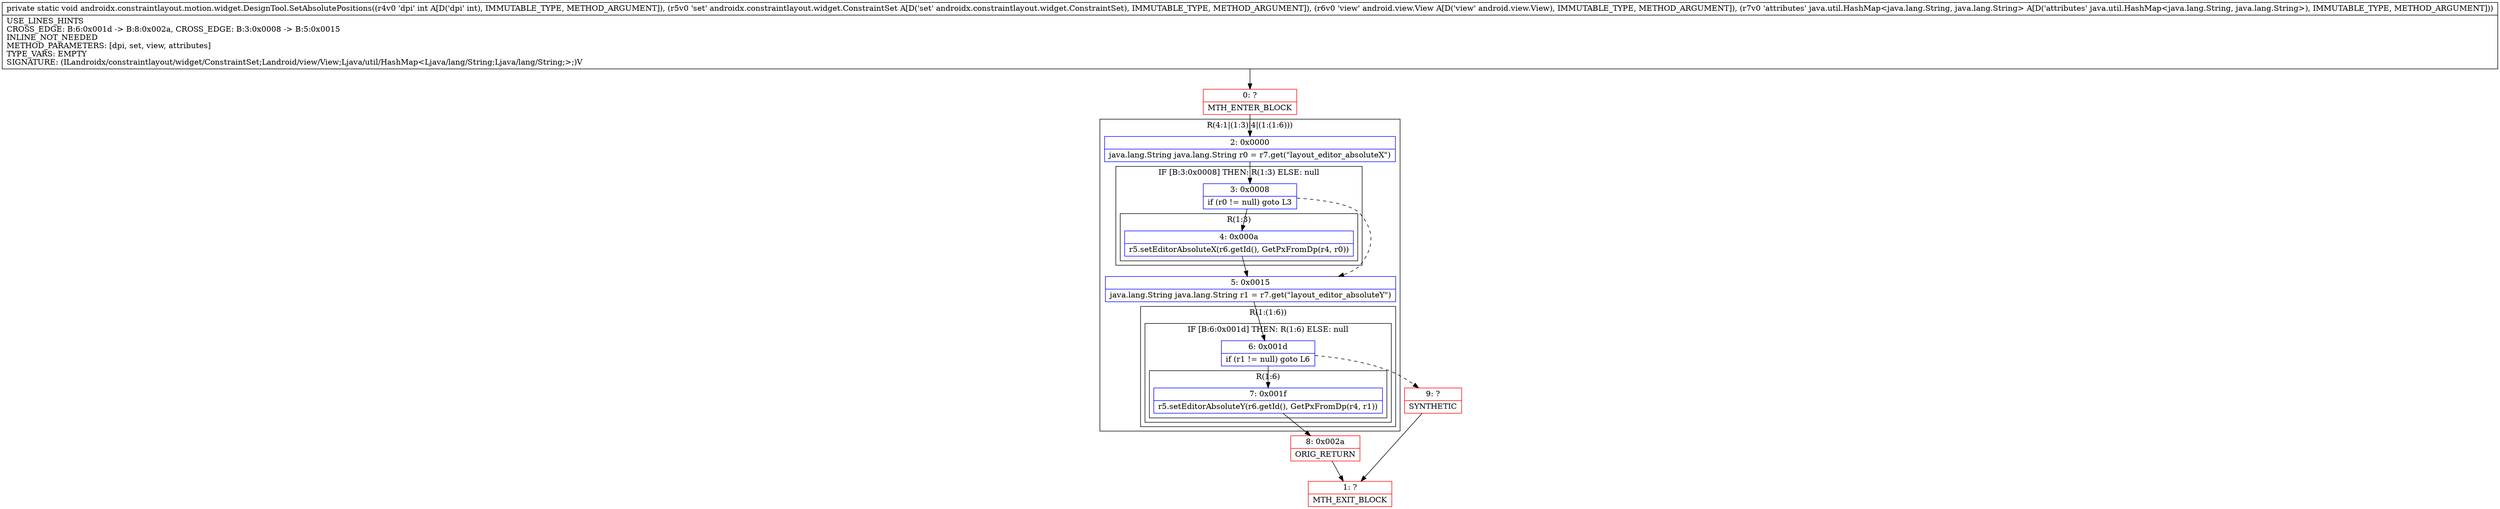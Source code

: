 digraph "CFG forandroidx.constraintlayout.motion.widget.DesignTool.SetAbsolutePositions(ILandroidx\/constraintlayout\/widget\/ConstraintSet;Landroid\/view\/View;Ljava\/util\/HashMap;)V" {
subgraph cluster_Region_76347210 {
label = "R(4:1|(1:3)|4|(1:(1:6)))";
node [shape=record,color=blue];
Node_2 [shape=record,label="{2\:\ 0x0000|java.lang.String java.lang.String r0 = r7.get(\"layout_editor_absoluteX\")\l}"];
subgraph cluster_IfRegion_881758842 {
label = "IF [B:3:0x0008] THEN: R(1:3) ELSE: null";
node [shape=record,color=blue];
Node_3 [shape=record,label="{3\:\ 0x0008|if (r0 != null) goto L3\l}"];
subgraph cluster_Region_1097499906 {
label = "R(1:3)";
node [shape=record,color=blue];
Node_4 [shape=record,label="{4\:\ 0x000a|r5.setEditorAbsoluteX(r6.getId(), GetPxFromDp(r4, r0))\l}"];
}
}
Node_5 [shape=record,label="{5\:\ 0x0015|java.lang.String java.lang.String r1 = r7.get(\"layout_editor_absoluteY\")\l}"];
subgraph cluster_Region_920595982 {
label = "R(1:(1:6))";
node [shape=record,color=blue];
subgraph cluster_IfRegion_1185705640 {
label = "IF [B:6:0x001d] THEN: R(1:6) ELSE: null";
node [shape=record,color=blue];
Node_6 [shape=record,label="{6\:\ 0x001d|if (r1 != null) goto L6\l}"];
subgraph cluster_Region_628746128 {
label = "R(1:6)";
node [shape=record,color=blue];
Node_7 [shape=record,label="{7\:\ 0x001f|r5.setEditorAbsoluteY(r6.getId(), GetPxFromDp(r4, r1))\l}"];
}
}
}
}
Node_0 [shape=record,color=red,label="{0\:\ ?|MTH_ENTER_BLOCK\l}"];
Node_8 [shape=record,color=red,label="{8\:\ 0x002a|ORIG_RETURN\l}"];
Node_1 [shape=record,color=red,label="{1\:\ ?|MTH_EXIT_BLOCK\l}"];
Node_9 [shape=record,color=red,label="{9\:\ ?|SYNTHETIC\l}"];
MethodNode[shape=record,label="{private static void androidx.constraintlayout.motion.widget.DesignTool.SetAbsolutePositions((r4v0 'dpi' int A[D('dpi' int), IMMUTABLE_TYPE, METHOD_ARGUMENT]), (r5v0 'set' androidx.constraintlayout.widget.ConstraintSet A[D('set' androidx.constraintlayout.widget.ConstraintSet), IMMUTABLE_TYPE, METHOD_ARGUMENT]), (r6v0 'view' android.view.View A[D('view' android.view.View), IMMUTABLE_TYPE, METHOD_ARGUMENT]), (r7v0 'attributes' java.util.HashMap\<java.lang.String, java.lang.String\> A[D('attributes' java.util.HashMap\<java.lang.String, java.lang.String\>), IMMUTABLE_TYPE, METHOD_ARGUMENT]))  | USE_LINES_HINTS\lCROSS_EDGE: B:6:0x001d \-\> B:8:0x002a, CROSS_EDGE: B:3:0x0008 \-\> B:5:0x0015\lINLINE_NOT_NEEDED\lMETHOD_PARAMETERS: [dpi, set, view, attributes]\lTYPE_VARS: EMPTY\lSIGNATURE: (ILandroidx\/constraintlayout\/widget\/ConstraintSet;Landroid\/view\/View;Ljava\/util\/HashMap\<Ljava\/lang\/String;Ljava\/lang\/String;\>;)V\l}"];
MethodNode -> Node_0;Node_2 -> Node_3;
Node_3 -> Node_4;
Node_3 -> Node_5[style=dashed];
Node_4 -> Node_5;
Node_5 -> Node_6;
Node_6 -> Node_7;
Node_6 -> Node_9[style=dashed];
Node_7 -> Node_8;
Node_0 -> Node_2;
Node_8 -> Node_1;
Node_9 -> Node_1;
}

